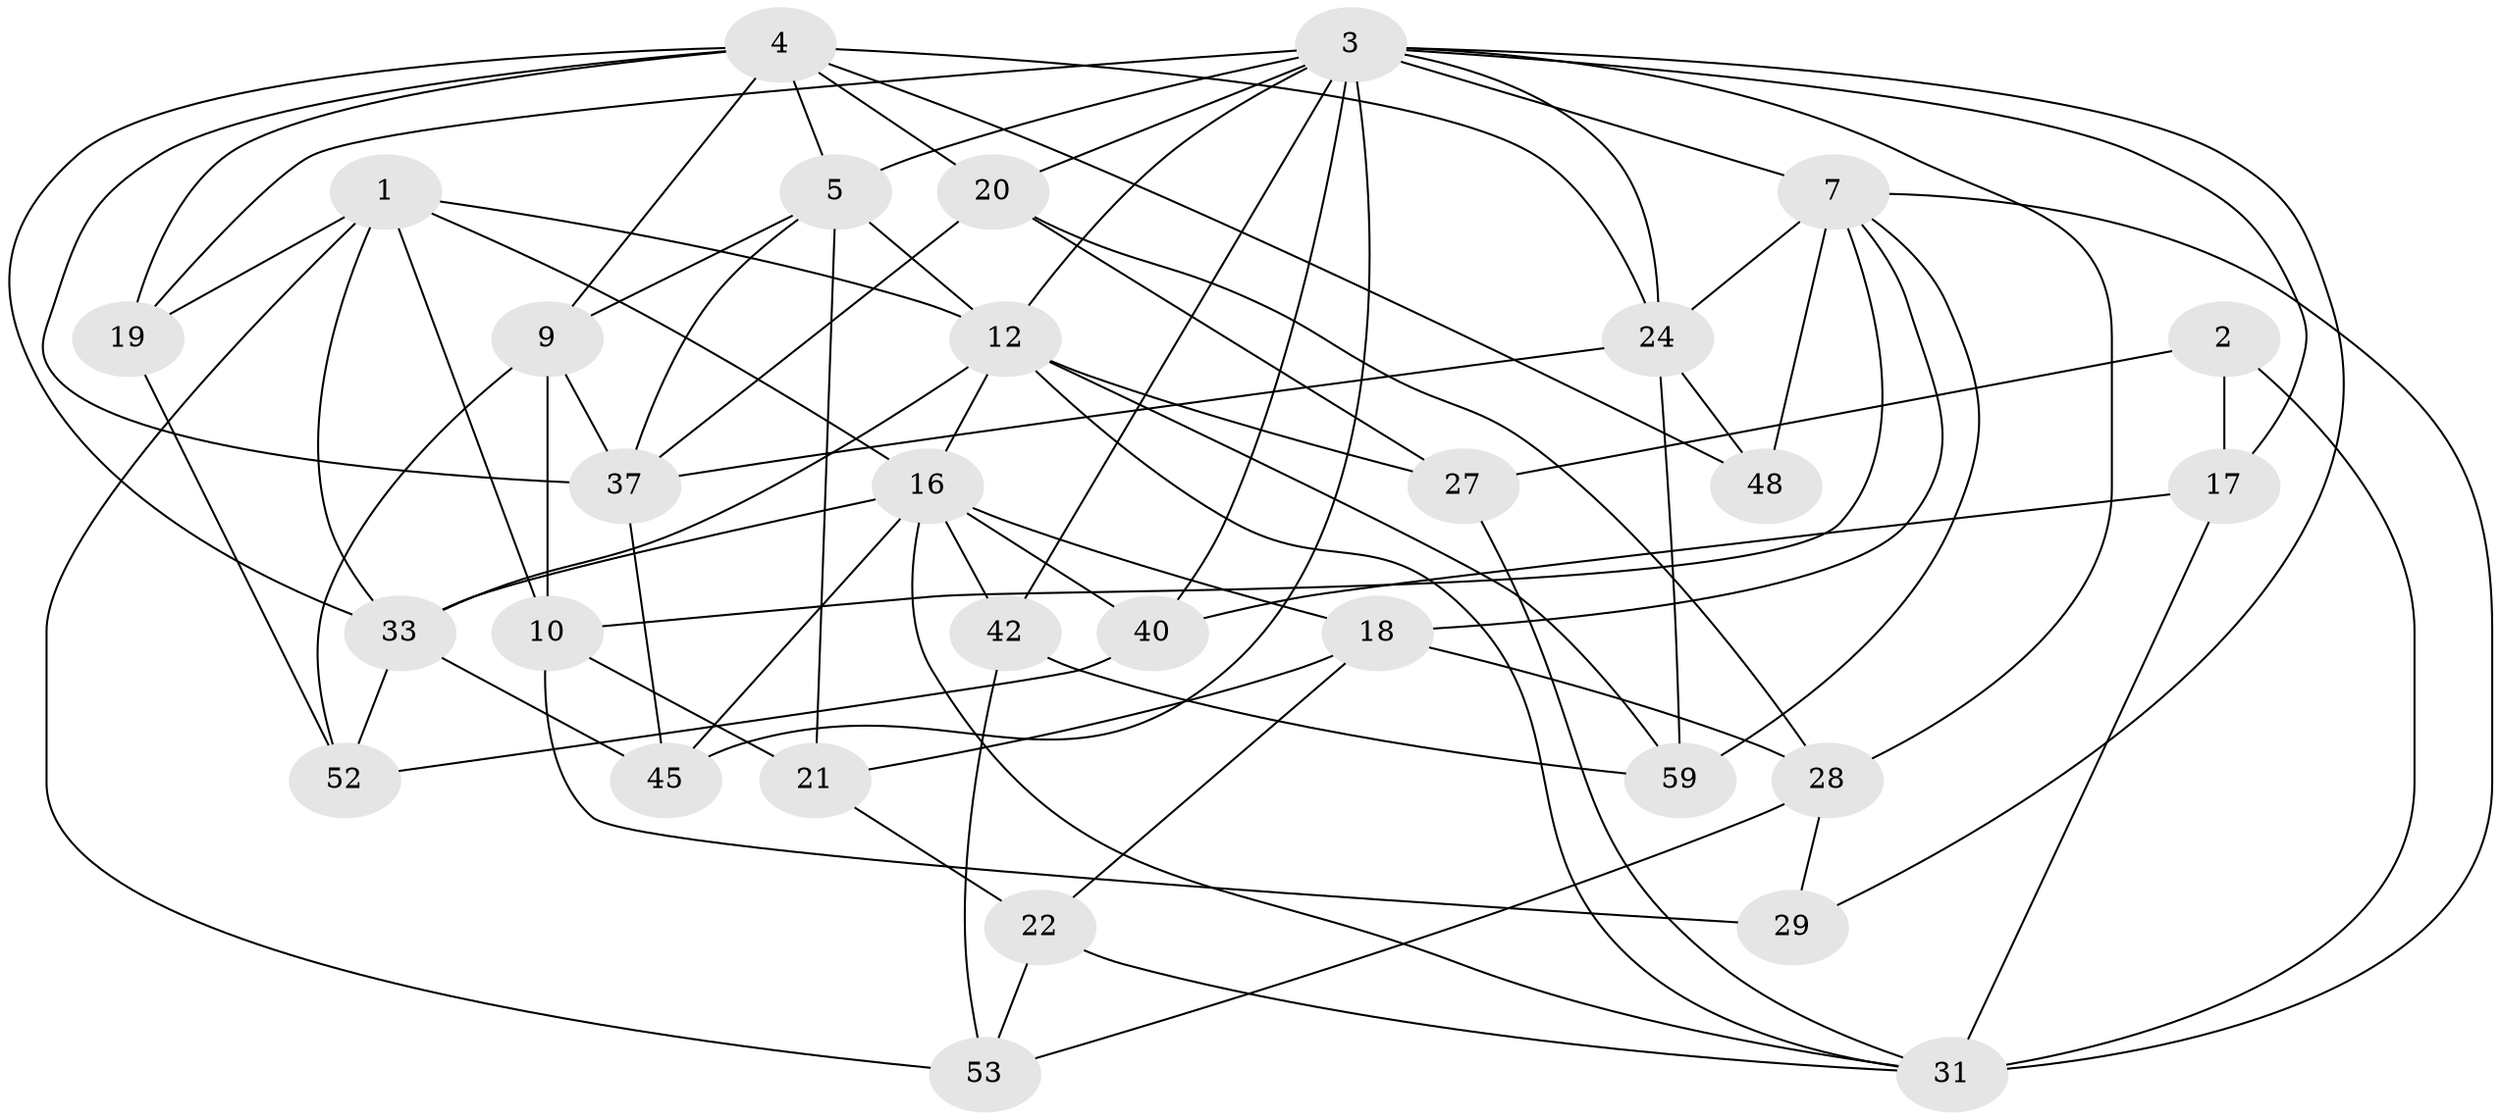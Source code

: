 // original degree distribution, {4: 1.0}
// Generated by graph-tools (version 1.1) at 2025/20/03/04/25 18:20:55]
// undirected, 30 vertices, 79 edges
graph export_dot {
graph [start="1"]
  node [color=gray90,style=filled];
  1 [super="+34"];
  2;
  3 [super="+11+6"];
  4 [super="+25+8"];
  5 [super="+51+26"];
  7 [super="+15+32"];
  9 [super="+46"];
  10 [super="+23"];
  12 [super="+13"];
  16 [super="+56+50"];
  17 [super="+38"];
  18 [super="+36"];
  19;
  20 [super="+57"];
  21;
  22;
  24 [super="+35"];
  27;
  28 [super="+44"];
  29;
  31 [super="+54"];
  33 [super="+43"];
  37 [super="+49"];
  40;
  42;
  45;
  48;
  52;
  53;
  59;
  1 -- 53;
  1 -- 19;
  1 -- 10;
  1 -- 12;
  1 -- 33;
  1 -- 16;
  2 -- 31 [weight=2];
  2 -- 27;
  2 -- 17;
  3 -- 28;
  3 -- 24;
  3 -- 5 [weight=3];
  3 -- 40;
  3 -- 42;
  3 -- 29;
  3 -- 7;
  3 -- 12;
  3 -- 45;
  3 -- 17 [weight=3];
  3 -- 19;
  3 -- 20;
  4 -- 48;
  4 -- 19;
  4 -- 20 [weight=2];
  4 -- 9 [weight=2];
  4 -- 33;
  4 -- 37;
  4 -- 24;
  4 -- 5;
  5 -- 21;
  5 -- 37;
  5 -- 12;
  5 -- 9;
  7 -- 48 [weight=2];
  7 -- 59;
  7 -- 31;
  7 -- 24;
  7 -- 10;
  7 -- 18;
  9 -- 52;
  9 -- 10;
  9 -- 37;
  10 -- 29 [weight=2];
  10 -- 21;
  12 -- 33;
  12 -- 27;
  12 -- 59;
  12 -- 31;
  12 -- 16;
  16 -- 42;
  16 -- 33;
  16 -- 40;
  16 -- 18;
  16 -- 45;
  16 -- 31;
  17 -- 31;
  17 -- 40;
  18 -- 28 [weight=2];
  18 -- 21;
  18 -- 22;
  19 -- 52;
  20 -- 37;
  20 -- 27;
  20 -- 28;
  21 -- 22;
  22 -- 31;
  22 -- 53;
  24 -- 37;
  24 -- 48;
  24 -- 59;
  27 -- 31;
  28 -- 29;
  28 -- 53;
  33 -- 52;
  33 -- 45;
  37 -- 45;
  40 -- 52;
  42 -- 53;
  42 -- 59;
}

